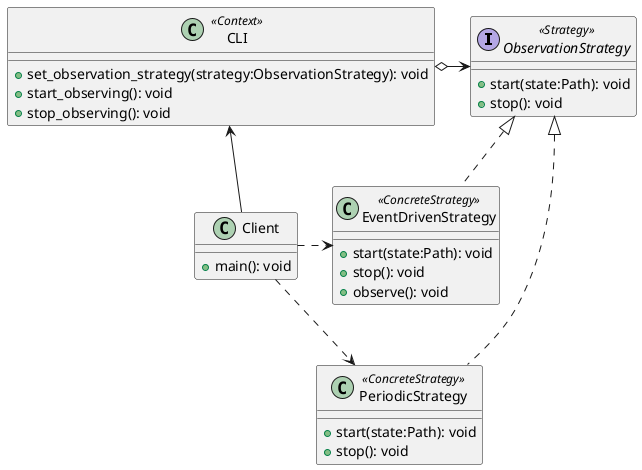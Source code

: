 @startuml 

Interface ObservationStrategy <<Strategy>> {
    + start(state:Path): void
    + stop(): void
}

class EventDrivenStrategy <<ConcreteStrategy>> {
    + start(state:Path): void
    + stop(): void
    + observe(): void
}

class PeriodicStrategy <<ConcreteStrategy>> {
    + start(state:Path): void
    + stop(): void
}

class CLI <<Context>> {
    + set_observation_strategy(strategy:ObservationStrategy): void
    + start_observing(): void
    + stop_observing(): void
}

class Client {
    + main(): void
}

Client -u-> CLI
Client .right.> EventDrivenStrategy
Client ..> PeriodicStrategy

ObservationStrategy <|.. EventDrivenStrategy
ObservationStrategy <|.. PeriodicStrategy

CLI o-right-> ObservationStrategy



@enduml